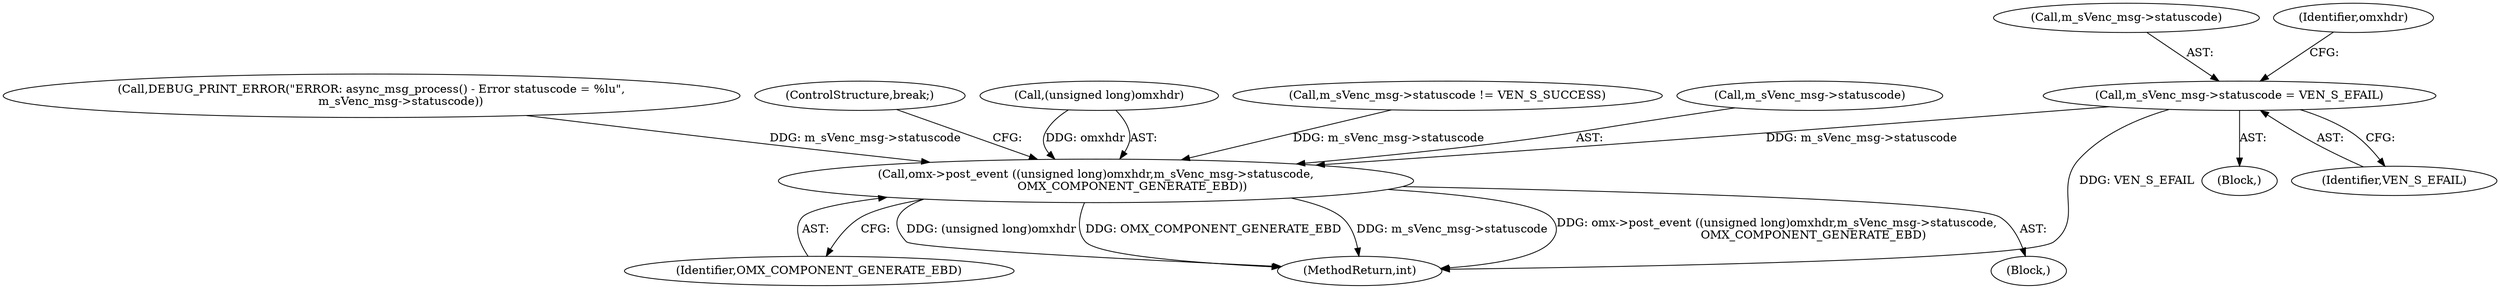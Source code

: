 digraph "0_Android_7558d03e6498e970b761aa44fff6b2c659202d95_3@pointer" {
"1000271" [label="(Call,m_sVenc_msg->statuscode = VEN_S_EFAIL)"];
"1000278" [label="(Call,omx->post_event ((unsigned long)omxhdr,m_sVenc_msg->statuscode,\n                    OMX_COMPONENT_GENERATE_EBD))"];
"1000285" [label="(Identifier,OMX_COMPONENT_GENERATE_EBD)"];
"1000272" [label="(Call,m_sVenc_msg->statuscode)"];
"1000448" [label="(MethodReturn,int)"];
"1000278" [label="(Call,omx->post_event ((unsigned long)omxhdr,m_sVenc_msg->statuscode,\n                    OMX_COMPONENT_GENERATE_EBD))"];
"1000279" [label="(Call,(unsigned long)omxhdr)"];
"1000176" [label="(Block,)"];
"1000146" [label="(Call,m_sVenc_msg->statuscode != VEN_S_SUCCESS)"];
"1000277" [label="(Identifier,omxhdr)"];
"1000282" [label="(Call,m_sVenc_msg->statuscode)"];
"1000152" [label="(Call,DEBUG_PRINT_ERROR(\"ERROR: async_msg_process() - Error statuscode = %lu\",\n                m_sVenc_msg->statuscode))"];
"1000286" [label="(ControlStructure,break;)"];
"1000267" [label="(Block,)"];
"1000271" [label="(Call,m_sVenc_msg->statuscode = VEN_S_EFAIL)"];
"1000275" [label="(Identifier,VEN_S_EFAIL)"];
"1000271" -> "1000267"  [label="AST: "];
"1000271" -> "1000275"  [label="CFG: "];
"1000272" -> "1000271"  [label="AST: "];
"1000275" -> "1000271"  [label="AST: "];
"1000277" -> "1000271"  [label="CFG: "];
"1000271" -> "1000448"  [label="DDG: VEN_S_EFAIL"];
"1000271" -> "1000278"  [label="DDG: m_sVenc_msg->statuscode"];
"1000278" -> "1000176"  [label="AST: "];
"1000278" -> "1000285"  [label="CFG: "];
"1000279" -> "1000278"  [label="AST: "];
"1000282" -> "1000278"  [label="AST: "];
"1000285" -> "1000278"  [label="AST: "];
"1000286" -> "1000278"  [label="CFG: "];
"1000278" -> "1000448"  [label="DDG: OMX_COMPONENT_GENERATE_EBD"];
"1000278" -> "1000448"  [label="DDG: m_sVenc_msg->statuscode"];
"1000278" -> "1000448"  [label="DDG: omx->post_event ((unsigned long)omxhdr,m_sVenc_msg->statuscode,\n                    OMX_COMPONENT_GENERATE_EBD)"];
"1000278" -> "1000448"  [label="DDG: (unsigned long)omxhdr"];
"1000279" -> "1000278"  [label="DDG: omxhdr"];
"1000152" -> "1000278"  [label="DDG: m_sVenc_msg->statuscode"];
"1000146" -> "1000278"  [label="DDG: m_sVenc_msg->statuscode"];
}

